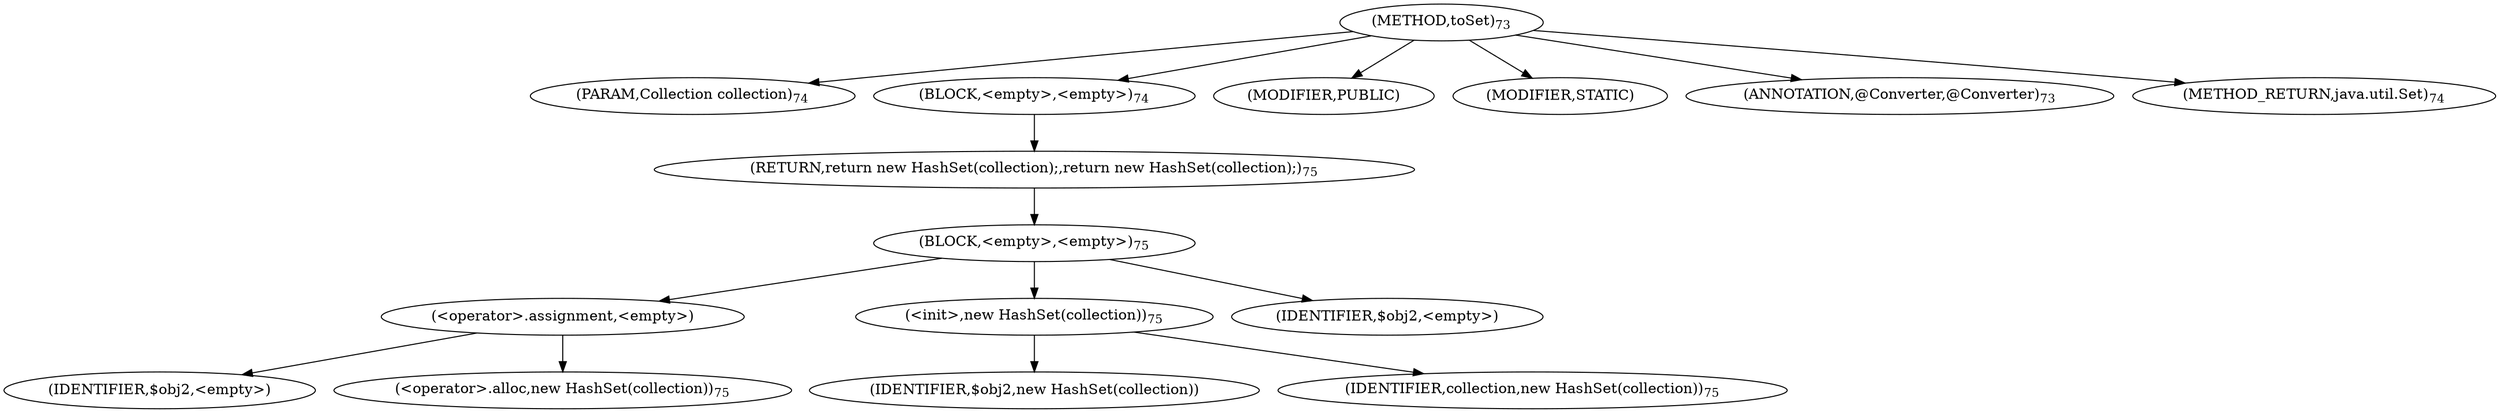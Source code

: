 digraph "toSet" {  
"106" [label = <(METHOD,toSet)<SUB>73</SUB>> ]
"107" [label = <(PARAM,Collection collection)<SUB>74</SUB>> ]
"108" [label = <(BLOCK,&lt;empty&gt;,&lt;empty&gt;)<SUB>74</SUB>> ]
"109" [label = <(RETURN,return new HashSet(collection);,return new HashSet(collection);)<SUB>75</SUB>> ]
"110" [label = <(BLOCK,&lt;empty&gt;,&lt;empty&gt;)<SUB>75</SUB>> ]
"111" [label = <(&lt;operator&gt;.assignment,&lt;empty&gt;)> ]
"112" [label = <(IDENTIFIER,$obj2,&lt;empty&gt;)> ]
"113" [label = <(&lt;operator&gt;.alloc,new HashSet(collection))<SUB>75</SUB>> ]
"114" [label = <(&lt;init&gt;,new HashSet(collection))<SUB>75</SUB>> ]
"115" [label = <(IDENTIFIER,$obj2,new HashSet(collection))> ]
"116" [label = <(IDENTIFIER,collection,new HashSet(collection))<SUB>75</SUB>> ]
"117" [label = <(IDENTIFIER,$obj2,&lt;empty&gt;)> ]
"118" [label = <(MODIFIER,PUBLIC)> ]
"119" [label = <(MODIFIER,STATIC)> ]
"120" [label = <(ANNOTATION,@Converter,@Converter)<SUB>73</SUB>> ]
"121" [label = <(METHOD_RETURN,java.util.Set)<SUB>74</SUB>> ]
  "106" -> "107" 
  "106" -> "108" 
  "106" -> "118" 
  "106" -> "119" 
  "106" -> "120" 
  "106" -> "121" 
  "108" -> "109" 
  "109" -> "110" 
  "110" -> "111" 
  "110" -> "114" 
  "110" -> "117" 
  "111" -> "112" 
  "111" -> "113" 
  "114" -> "115" 
  "114" -> "116" 
}

